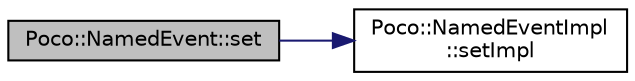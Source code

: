 digraph "Poco::NamedEvent::set"
{
 // LATEX_PDF_SIZE
  edge [fontname="Helvetica",fontsize="10",labelfontname="Helvetica",labelfontsize="10"];
  node [fontname="Helvetica",fontsize="10",shape=record];
  rankdir="LR";
  Node1 [label="Poco::NamedEvent::set",height=0.2,width=0.4,color="black", fillcolor="grey75", style="filled", fontcolor="black",tooltip="Destroys the event."];
  Node1 -> Node2 [color="midnightblue",fontsize="10",style="solid"];
  Node2 [label="Poco::NamedEventImpl\l::setImpl",height=0.2,width=0.4,color="black", fillcolor="white", style="filled",URL="$classPoco_1_1NamedEventImpl.html#ae77ea98a7a0ff051c6a2f676014dd396",tooltip=" "];
}
